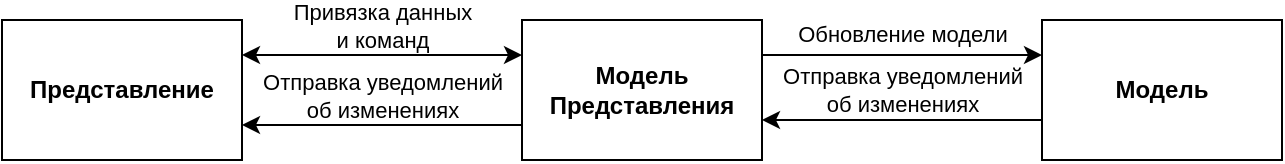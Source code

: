 <mxfile version="17.2.4" type="device"><diagram id="2vGlAf95M1PikzlCtnL5" name="Страница 1"><mxGraphModel dx="1038" dy="660" grid="1" gridSize="10" guides="1" tooltips="1" connect="1" arrows="1" fold="1" page="1" pageScale="1" pageWidth="850" pageHeight="1100" math="0" shadow="0"><root><mxCell id="0"/><mxCell id="1" parent="0"/><mxCell id="hxxr_LXx2oCp3W-c5Ghf-1" value="&lt;b&gt;Модель&lt;/b&gt;" style="rounded=0;whiteSpace=wrap;html=1;" parent="1" vertex="1"><mxGeometry x="640" y="290" width="120" height="70" as="geometry"/></mxCell><mxCell id="hxxr_LXx2oCp3W-c5Ghf-2" value="&lt;b&gt;Модель&lt;br&gt;Представления&lt;br&gt;&lt;/b&gt;" style="rounded=0;whiteSpace=wrap;html=1;" parent="1" vertex="1"><mxGeometry x="380" y="290" width="120" height="70" as="geometry"/></mxCell><mxCell id="hxxr_LXx2oCp3W-c5Ghf-3" value="&lt;b&gt;Представление&lt;/b&gt;" style="rounded=0;whiteSpace=wrap;html=1;" parent="1" vertex="1"><mxGeometry x="120" y="290" width="120" height="70" as="geometry"/></mxCell><mxCell id="hxxr_LXx2oCp3W-c5Ghf-4" value="" style="endArrow=classic;html=1;rounded=0;exitX=1;exitY=0.25;exitDx=0;exitDy=0;startArrow=classic;startFill=1;entryX=0;entryY=0.25;entryDx=0;entryDy=0;" parent="1" source="hxxr_LXx2oCp3W-c5Ghf-3" target="hxxr_LXx2oCp3W-c5Ghf-2" edge="1"><mxGeometry width="50" height="50" relative="1" as="geometry"><mxPoint x="400" y="360" as="sourcePoint"/><mxPoint x="380" y="305" as="targetPoint"/></mxGeometry></mxCell><mxCell id="hxxr_LXx2oCp3W-c5Ghf-8" value="Привязка данных &lt;br&gt;и команд" style="edgeLabel;html=1;align=center;verticalAlign=middle;resizable=0;points=[];" parent="hxxr_LXx2oCp3W-c5Ghf-4" vertex="1" connectable="0"><mxGeometry x="-0.332" y="1" relative="1" as="geometry"><mxPoint x="23" y="-14" as="offset"/></mxGeometry></mxCell><mxCell id="hxxr_LXx2oCp3W-c5Ghf-5" value="" style="endArrow=classic;html=1;rounded=0;exitX=1;exitY=0.25;exitDx=0;exitDy=0;entryX=0;entryY=0.25;entryDx=0;entryDy=0;" parent="1" source="hxxr_LXx2oCp3W-c5Ghf-2" target="hxxr_LXx2oCp3W-c5Ghf-1" edge="1"><mxGeometry width="50" height="50" relative="1" as="geometry"><mxPoint x="500" y="300" as="sourcePoint"/><mxPoint x="610" y="300" as="targetPoint"/></mxGeometry></mxCell><mxCell id="hxxr_LXx2oCp3W-c5Ghf-10" value="Обновление модели" style="edgeLabel;html=1;align=center;verticalAlign=middle;resizable=0;points=[];" parent="hxxr_LXx2oCp3W-c5Ghf-5" vertex="1" connectable="0"><mxGeometry x="0.143" y="-1" relative="1" as="geometry"><mxPoint x="-10" y="-12" as="offset"/></mxGeometry></mxCell><mxCell id="hxxr_LXx2oCp3W-c5Ghf-7" value="" style="endArrow=classic;html=1;rounded=0;exitX=0;exitY=0.75;exitDx=0;exitDy=0;entryX=1;entryY=0.75;entryDx=0;entryDy=0;" parent="1" source="hxxr_LXx2oCp3W-c5Ghf-2" target="hxxr_LXx2oCp3W-c5Ghf-3" edge="1"><mxGeometry width="50" height="50" relative="1" as="geometry"><mxPoint x="510" y="315" as="sourcePoint"/><mxPoint x="620" y="315" as="targetPoint"/></mxGeometry></mxCell><mxCell id="hxxr_LXx2oCp3W-c5Ghf-9" value="Отправка уведомлений &lt;br&gt;об изменениях" style="edgeLabel;html=1;align=center;verticalAlign=middle;resizable=0;points=[];" parent="hxxr_LXx2oCp3W-c5Ghf-7" vertex="1" connectable="0"><mxGeometry x="0.43" y="-2" relative="1" as="geometry"><mxPoint x="30" y="-13" as="offset"/></mxGeometry></mxCell><mxCell id="hxxr_LXx2oCp3W-c5Ghf-11" value="" style="endArrow=classic;html=1;rounded=0;exitX=0;exitY=0.75;exitDx=0;exitDy=0;entryX=1;entryY=0.75;entryDx=0;entryDy=0;" parent="1" edge="1"><mxGeometry width="50" height="50" relative="1" as="geometry"><mxPoint x="640" y="340" as="sourcePoint"/><mxPoint x="500" y="340" as="targetPoint"/></mxGeometry></mxCell><mxCell id="hxxr_LXx2oCp3W-c5Ghf-12" value="Отправка уведомлений &lt;br&gt;об изменениях" style="edgeLabel;html=1;align=center;verticalAlign=middle;resizable=0;points=[];" parent="hxxr_LXx2oCp3W-c5Ghf-11" vertex="1" connectable="0"><mxGeometry x="0.43" y="-2" relative="1" as="geometry"><mxPoint x="30" y="-13" as="offset"/></mxGeometry></mxCell></root></mxGraphModel></diagram></mxfile>